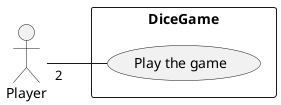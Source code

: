 @startuml
'https://plantuml.com/use-case-diagram

actor :Player: as Player

rectangle DiceGame {
    left to right direction

    usecase "Play the game" as Play
}

Player "2" -- (Play)

@enduml